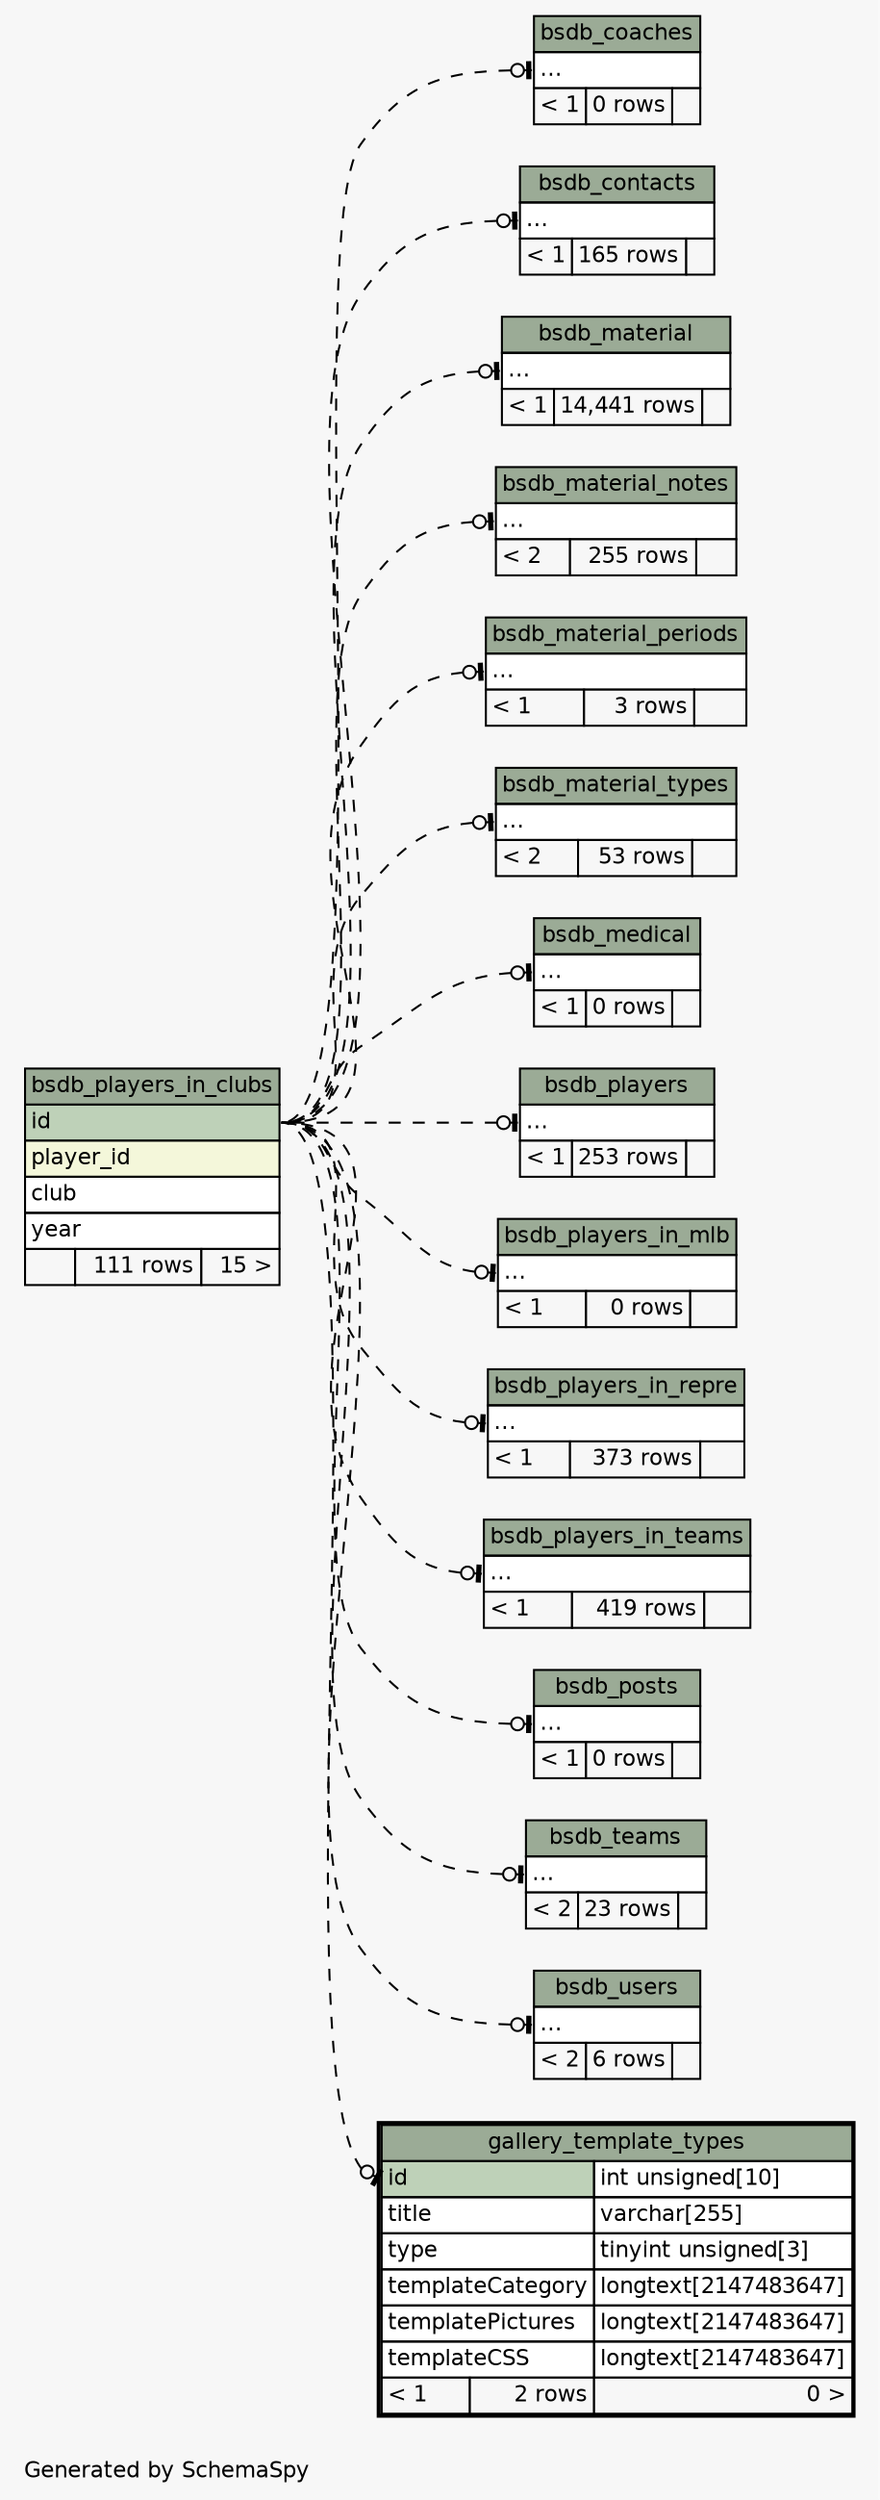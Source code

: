 // dot 2.38.0 on Mac OS X 10.9.4
// SchemaSpy rev 590
digraph "impliedTwoDegreesRelationshipsDiagram" {
  graph [
    rankdir="RL"
    bgcolor="#f7f7f7"
    label="\nGenerated by SchemaSpy"
    labeljust="l"
    nodesep="0.18"
    ranksep="0.46"
    fontname="Helvetica"
    fontsize="11"
  ];
  node [
    fontname="Helvetica"
    fontsize="11"
    shape="plaintext"
  ];
  edge [
    arrowsize="0.8"
  ];
  "bsdb_coaches":"elipses":w -> "bsdb_players_in_clubs":"id":e [arrowhead=none dir=back arrowtail=teeodot style=dashed];
  "bsdb_contacts":"elipses":w -> "bsdb_players_in_clubs":"id":e [arrowhead=none dir=back arrowtail=teeodot style=dashed];
  "bsdb_material":"elipses":w -> "bsdb_players_in_clubs":"id":e [arrowhead=none dir=back arrowtail=teeodot style=dashed];
  "bsdb_material_notes":"elipses":w -> "bsdb_players_in_clubs":"id":e [arrowhead=none dir=back arrowtail=teeodot style=dashed];
  "bsdb_material_periods":"elipses":w -> "bsdb_players_in_clubs":"id":e [arrowhead=none dir=back arrowtail=teeodot style=dashed];
  "bsdb_material_types":"elipses":w -> "bsdb_players_in_clubs":"id":e [arrowhead=none dir=back arrowtail=teeodot style=dashed];
  "bsdb_medical":"elipses":w -> "bsdb_players_in_clubs":"id":e [arrowhead=none dir=back arrowtail=teeodot style=dashed];
  "bsdb_players":"elipses":w -> "bsdb_players_in_clubs":"id":e [arrowhead=none dir=back arrowtail=teeodot style=dashed];
  "bsdb_players_in_mlb":"elipses":w -> "bsdb_players_in_clubs":"id":e [arrowhead=none dir=back arrowtail=teeodot style=dashed];
  "bsdb_players_in_repre":"elipses":w -> "bsdb_players_in_clubs":"id":e [arrowhead=none dir=back arrowtail=teeodot style=dashed];
  "bsdb_players_in_teams":"elipses":w -> "bsdb_players_in_clubs":"id":e [arrowhead=none dir=back arrowtail=teeodot style=dashed];
  "bsdb_posts":"elipses":w -> "bsdb_players_in_clubs":"id":e [arrowhead=none dir=back arrowtail=teeodot style=dashed];
  "bsdb_teams":"elipses":w -> "bsdb_players_in_clubs":"id":e [arrowhead=none dir=back arrowtail=teeodot style=dashed];
  "bsdb_users":"elipses":w -> "bsdb_players_in_clubs":"id":e [arrowhead=none dir=back arrowtail=teeodot style=dashed];
  "gallery_template_types":"id":w -> "bsdb_players_in_clubs":"id":e [arrowhead=none dir=back arrowtail=teeodot style=dashed];
  "bsdb_coaches" [
    label=<
    <TABLE BORDER="0" CELLBORDER="1" CELLSPACING="0" BGCOLOR="#ffffff">
      <TR><TD COLSPAN="3" BGCOLOR="#9bab96" ALIGN="CENTER">bsdb_coaches</TD></TR>
      <TR><TD PORT="elipses" COLSPAN="3" ALIGN="LEFT">...</TD></TR>
      <TR><TD ALIGN="LEFT" BGCOLOR="#f7f7f7">&lt; 1</TD><TD ALIGN="RIGHT" BGCOLOR="#f7f7f7">0 rows</TD><TD ALIGN="RIGHT" BGCOLOR="#f7f7f7">  </TD></TR>
    </TABLE>>
    URL="bsdb_coaches.html"
    tooltip="bsdb_coaches"
  ];
  "bsdb_contacts" [
    label=<
    <TABLE BORDER="0" CELLBORDER="1" CELLSPACING="0" BGCOLOR="#ffffff">
      <TR><TD COLSPAN="3" BGCOLOR="#9bab96" ALIGN="CENTER">bsdb_contacts</TD></TR>
      <TR><TD PORT="elipses" COLSPAN="3" ALIGN="LEFT">...</TD></TR>
      <TR><TD ALIGN="LEFT" BGCOLOR="#f7f7f7">&lt; 1</TD><TD ALIGN="RIGHT" BGCOLOR="#f7f7f7">165 rows</TD><TD ALIGN="RIGHT" BGCOLOR="#f7f7f7">  </TD></TR>
    </TABLE>>
    URL="bsdb_contacts.html"
    tooltip="bsdb_contacts"
  ];
  "bsdb_material" [
    label=<
    <TABLE BORDER="0" CELLBORDER="1" CELLSPACING="0" BGCOLOR="#ffffff">
      <TR><TD COLSPAN="3" BGCOLOR="#9bab96" ALIGN="CENTER">bsdb_material</TD></TR>
      <TR><TD PORT="elipses" COLSPAN="3" ALIGN="LEFT">...</TD></TR>
      <TR><TD ALIGN="LEFT" BGCOLOR="#f7f7f7">&lt; 1</TD><TD ALIGN="RIGHT" BGCOLOR="#f7f7f7">14,441 rows</TD><TD ALIGN="RIGHT" BGCOLOR="#f7f7f7">  </TD></TR>
    </TABLE>>
    URL="bsdb_material.html"
    tooltip="bsdb_material"
  ];
  "bsdb_material_notes" [
    label=<
    <TABLE BORDER="0" CELLBORDER="1" CELLSPACING="0" BGCOLOR="#ffffff">
      <TR><TD COLSPAN="3" BGCOLOR="#9bab96" ALIGN="CENTER">bsdb_material_notes</TD></TR>
      <TR><TD PORT="elipses" COLSPAN="3" ALIGN="LEFT">...</TD></TR>
      <TR><TD ALIGN="LEFT" BGCOLOR="#f7f7f7">&lt; 2</TD><TD ALIGN="RIGHT" BGCOLOR="#f7f7f7">255 rows</TD><TD ALIGN="RIGHT" BGCOLOR="#f7f7f7">  </TD></TR>
    </TABLE>>
    URL="bsdb_material_notes.html"
    tooltip="bsdb_material_notes"
  ];
  "bsdb_material_periods" [
    label=<
    <TABLE BORDER="0" CELLBORDER="1" CELLSPACING="0" BGCOLOR="#ffffff">
      <TR><TD COLSPAN="3" BGCOLOR="#9bab96" ALIGN="CENTER">bsdb_material_periods</TD></TR>
      <TR><TD PORT="elipses" COLSPAN="3" ALIGN="LEFT">...</TD></TR>
      <TR><TD ALIGN="LEFT" BGCOLOR="#f7f7f7">&lt; 1</TD><TD ALIGN="RIGHT" BGCOLOR="#f7f7f7">3 rows</TD><TD ALIGN="RIGHT" BGCOLOR="#f7f7f7">  </TD></TR>
    </TABLE>>
    URL="bsdb_material_periods.html"
    tooltip="bsdb_material_periods"
  ];
  "bsdb_material_types" [
    label=<
    <TABLE BORDER="0" CELLBORDER="1" CELLSPACING="0" BGCOLOR="#ffffff">
      <TR><TD COLSPAN="3" BGCOLOR="#9bab96" ALIGN="CENTER">bsdb_material_types</TD></TR>
      <TR><TD PORT="elipses" COLSPAN="3" ALIGN="LEFT">...</TD></TR>
      <TR><TD ALIGN="LEFT" BGCOLOR="#f7f7f7">&lt; 2</TD><TD ALIGN="RIGHT" BGCOLOR="#f7f7f7">53 rows</TD><TD ALIGN="RIGHT" BGCOLOR="#f7f7f7">  </TD></TR>
    </TABLE>>
    URL="bsdb_material_types.html"
    tooltip="bsdb_material_types"
  ];
  "bsdb_medical" [
    label=<
    <TABLE BORDER="0" CELLBORDER="1" CELLSPACING="0" BGCOLOR="#ffffff">
      <TR><TD COLSPAN="3" BGCOLOR="#9bab96" ALIGN="CENTER">bsdb_medical</TD></TR>
      <TR><TD PORT="elipses" COLSPAN="3" ALIGN="LEFT">...</TD></TR>
      <TR><TD ALIGN="LEFT" BGCOLOR="#f7f7f7">&lt; 1</TD><TD ALIGN="RIGHT" BGCOLOR="#f7f7f7">0 rows</TD><TD ALIGN="RIGHT" BGCOLOR="#f7f7f7">  </TD></TR>
    </TABLE>>
    URL="bsdb_medical.html"
    tooltip="bsdb_medical"
  ];
  "bsdb_players" [
    label=<
    <TABLE BORDER="0" CELLBORDER="1" CELLSPACING="0" BGCOLOR="#ffffff">
      <TR><TD COLSPAN="3" BGCOLOR="#9bab96" ALIGN="CENTER">bsdb_players</TD></TR>
      <TR><TD PORT="elipses" COLSPAN="3" ALIGN="LEFT">...</TD></TR>
      <TR><TD ALIGN="LEFT" BGCOLOR="#f7f7f7">&lt; 1</TD><TD ALIGN="RIGHT" BGCOLOR="#f7f7f7">253 rows</TD><TD ALIGN="RIGHT" BGCOLOR="#f7f7f7">  </TD></TR>
    </TABLE>>
    URL="bsdb_players.html"
    tooltip="bsdb_players"
  ];
  "bsdb_players_in_clubs" [
    label=<
    <TABLE BORDER="0" CELLBORDER="1" CELLSPACING="0" BGCOLOR="#ffffff">
      <TR><TD COLSPAN="3" BGCOLOR="#9bab96" ALIGN="CENTER">bsdb_players_in_clubs</TD></TR>
      <TR><TD PORT="id" COLSPAN="3" BGCOLOR="#bed1b8" ALIGN="LEFT">id</TD></TR>
      <TR><TD PORT="player_id" COLSPAN="3" BGCOLOR="#f4f7da" ALIGN="LEFT">player_id</TD></TR>
      <TR><TD PORT="club" COLSPAN="3" ALIGN="LEFT">club</TD></TR>
      <TR><TD PORT="year" COLSPAN="3" ALIGN="LEFT">year</TD></TR>
      <TR><TD ALIGN="LEFT" BGCOLOR="#f7f7f7">  </TD><TD ALIGN="RIGHT" BGCOLOR="#f7f7f7">111 rows</TD><TD ALIGN="RIGHT" BGCOLOR="#f7f7f7">15 &gt;</TD></TR>
    </TABLE>>
    URL="bsdb_players_in_clubs.html"
    tooltip="bsdb_players_in_clubs"
  ];
  "bsdb_players_in_mlb" [
    label=<
    <TABLE BORDER="0" CELLBORDER="1" CELLSPACING="0" BGCOLOR="#ffffff">
      <TR><TD COLSPAN="3" BGCOLOR="#9bab96" ALIGN="CENTER">bsdb_players_in_mlb</TD></TR>
      <TR><TD PORT="elipses" COLSPAN="3" ALIGN="LEFT">...</TD></TR>
      <TR><TD ALIGN="LEFT" BGCOLOR="#f7f7f7">&lt; 1</TD><TD ALIGN="RIGHT" BGCOLOR="#f7f7f7">0 rows</TD><TD ALIGN="RIGHT" BGCOLOR="#f7f7f7">  </TD></TR>
    </TABLE>>
    URL="bsdb_players_in_mlb.html"
    tooltip="bsdb_players_in_mlb"
  ];
  "bsdb_players_in_repre" [
    label=<
    <TABLE BORDER="0" CELLBORDER="1" CELLSPACING="0" BGCOLOR="#ffffff">
      <TR><TD COLSPAN="3" BGCOLOR="#9bab96" ALIGN="CENTER">bsdb_players_in_repre</TD></TR>
      <TR><TD PORT="elipses" COLSPAN="3" ALIGN="LEFT">...</TD></TR>
      <TR><TD ALIGN="LEFT" BGCOLOR="#f7f7f7">&lt; 1</TD><TD ALIGN="RIGHT" BGCOLOR="#f7f7f7">373 rows</TD><TD ALIGN="RIGHT" BGCOLOR="#f7f7f7">  </TD></TR>
    </TABLE>>
    URL="bsdb_players_in_repre.html"
    tooltip="bsdb_players_in_repre"
  ];
  "bsdb_players_in_teams" [
    label=<
    <TABLE BORDER="0" CELLBORDER="1" CELLSPACING="0" BGCOLOR="#ffffff">
      <TR><TD COLSPAN="3" BGCOLOR="#9bab96" ALIGN="CENTER">bsdb_players_in_teams</TD></TR>
      <TR><TD PORT="elipses" COLSPAN="3" ALIGN="LEFT">...</TD></TR>
      <TR><TD ALIGN="LEFT" BGCOLOR="#f7f7f7">&lt; 1</TD><TD ALIGN="RIGHT" BGCOLOR="#f7f7f7">419 rows</TD><TD ALIGN="RIGHT" BGCOLOR="#f7f7f7">  </TD></TR>
    </TABLE>>
    URL="bsdb_players_in_teams.html"
    tooltip="bsdb_players_in_teams"
  ];
  "bsdb_posts" [
    label=<
    <TABLE BORDER="0" CELLBORDER="1" CELLSPACING="0" BGCOLOR="#ffffff">
      <TR><TD COLSPAN="3" BGCOLOR="#9bab96" ALIGN="CENTER">bsdb_posts</TD></TR>
      <TR><TD PORT="elipses" COLSPAN="3" ALIGN="LEFT">...</TD></TR>
      <TR><TD ALIGN="LEFT" BGCOLOR="#f7f7f7">&lt; 1</TD><TD ALIGN="RIGHT" BGCOLOR="#f7f7f7">0 rows</TD><TD ALIGN="RIGHT" BGCOLOR="#f7f7f7">  </TD></TR>
    </TABLE>>
    URL="bsdb_posts.html"
    tooltip="bsdb_posts"
  ];
  "bsdb_teams" [
    label=<
    <TABLE BORDER="0" CELLBORDER="1" CELLSPACING="0" BGCOLOR="#ffffff">
      <TR><TD COLSPAN="3" BGCOLOR="#9bab96" ALIGN="CENTER">bsdb_teams</TD></TR>
      <TR><TD PORT="elipses" COLSPAN="3" ALIGN="LEFT">...</TD></TR>
      <TR><TD ALIGN="LEFT" BGCOLOR="#f7f7f7">&lt; 2</TD><TD ALIGN="RIGHT" BGCOLOR="#f7f7f7">23 rows</TD><TD ALIGN="RIGHT" BGCOLOR="#f7f7f7">  </TD></TR>
    </TABLE>>
    URL="bsdb_teams.html"
    tooltip="bsdb_teams"
  ];
  "bsdb_users" [
    label=<
    <TABLE BORDER="0" CELLBORDER="1" CELLSPACING="0" BGCOLOR="#ffffff">
      <TR><TD COLSPAN="3" BGCOLOR="#9bab96" ALIGN="CENTER">bsdb_users</TD></TR>
      <TR><TD PORT="elipses" COLSPAN="3" ALIGN="LEFT">...</TD></TR>
      <TR><TD ALIGN="LEFT" BGCOLOR="#f7f7f7">&lt; 2</TD><TD ALIGN="RIGHT" BGCOLOR="#f7f7f7">6 rows</TD><TD ALIGN="RIGHT" BGCOLOR="#f7f7f7">  </TD></TR>
    </TABLE>>
    URL="bsdb_users.html"
    tooltip="bsdb_users"
  ];
  "gallery_template_types" [
    label=<
    <TABLE BORDER="2" CELLBORDER="1" CELLSPACING="0" BGCOLOR="#ffffff">
      <TR><TD COLSPAN="3" BGCOLOR="#9bab96" ALIGN="CENTER">gallery_template_types</TD></TR>
      <TR><TD PORT="id" COLSPAN="2" BGCOLOR="#bed1b8" ALIGN="LEFT">id</TD><TD PORT="id.type" ALIGN="LEFT">int unsigned[10]</TD></TR>
      <TR><TD PORT="title" COLSPAN="2" ALIGN="LEFT">title</TD><TD PORT="title.type" ALIGN="LEFT">varchar[255]</TD></TR>
      <TR><TD PORT="type" COLSPAN="2" ALIGN="LEFT">type</TD><TD PORT="type.type" ALIGN="LEFT">tinyint unsigned[3]</TD></TR>
      <TR><TD PORT="templateCategory" COLSPAN="2" ALIGN="LEFT">templateCategory</TD><TD PORT="templateCategory.type" ALIGN="LEFT">longtext[2147483647]</TD></TR>
      <TR><TD PORT="templatePictures" COLSPAN="2" ALIGN="LEFT">templatePictures</TD><TD PORT="templatePictures.type" ALIGN="LEFT">longtext[2147483647]</TD></TR>
      <TR><TD PORT="templateCSS" COLSPAN="2" ALIGN="LEFT">templateCSS</TD><TD PORT="templateCSS.type" ALIGN="LEFT">longtext[2147483647]</TD></TR>
      <TR><TD ALIGN="LEFT" BGCOLOR="#f7f7f7">&lt; 1</TD><TD ALIGN="RIGHT" BGCOLOR="#f7f7f7">2 rows</TD><TD ALIGN="RIGHT" BGCOLOR="#f7f7f7">0 &gt;</TD></TR>
    </TABLE>>
    URL="gallery_template_types.html"
    tooltip="gallery_template_types"
  ];
}
